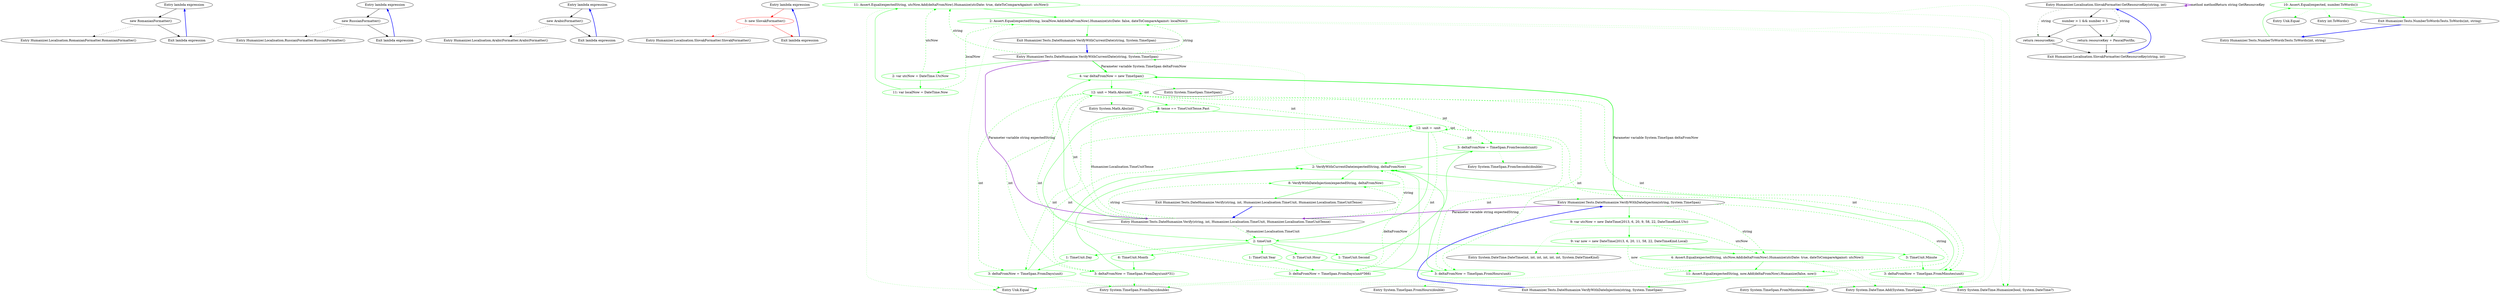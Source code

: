 digraph  {
n0 [cluster="lambda expression", label="Entry lambda expression", span="15-15"];
n1 [cluster="lambda expression", label="new RomanianFormatter()", span="15-15"];
n2 [cluster="lambda expression", label="Exit lambda expression", span="15-15"];
n3 [cluster="Humanizer.Localisation.RomanianFormatter.RomanianFormatter()", label="Entry Humanizer.Localisation.RomanianFormatter.RomanianFormatter()", span="2-2"];
n4 [cluster="lambda expression", label="Entry lambda expression", span="16-16"];
n5 [cluster="lambda expression", label="new RussianFormatter()", span="16-16"];
n6 [cluster="lambda expression", label="Exit lambda expression", span="16-16"];
n7 [cluster="Humanizer.Localisation.RussianFormatter.RussianFormatter()", label="Entry Humanizer.Localisation.RussianFormatter.RussianFormatter()", span="2-2"];
n8 [cluster="lambda expression", label="Entry lambda expression", span="17-17"];
n9 [cluster="lambda expression", label="new ArabicFormatter()", span="17-17"];
n10 [cluster="lambda expression", label="Exit lambda expression", span="17-17"];
n11 [cluster="Humanizer.Localisation.ArabicFormatter.ArabicFormatter()", label="Entry Humanizer.Localisation.ArabicFormatter.ArabicFormatter()", span="2-2"];
n12 [cluster="lambda expression", label="Entry lambda expression", span="18-18"];
n13 [cluster="lambda expression", color=red, community=0, label="3: new SlovakFormatter()", span="18-18"];
n14 [cluster="lambda expression", label="Exit lambda expression", span="18-18"];
n15 [cluster="Humanizer.Localisation.SlovakFormatter.SlovakFormatter()", label="Entry Humanizer.Localisation.SlovakFormatter.SlovakFormatter()", span="2-2"];
m0_6 [cluster="System.DateTime.Add(System.TimeSpan)", file="DateHumanizeTests.cs", label="Entry System.DateTime.Add(System.TimeSpan)", span="0-0"];
m0_0 [cluster="Humanizer.Tests.DateHumanize.VerifyWithCurrentDate(string, System.TimeSpan)", file="DateHumanizeTests.cs", label="Entry Humanizer.Tests.DateHumanize.VerifyWithCurrentDate(string, System.TimeSpan)", span="8-8"];
m0_1 [cluster="Humanizer.Tests.DateHumanize.VerifyWithCurrentDate(string, System.TimeSpan)", color=green, community=0, file="DateHumanizeTests.cs", label="2: var utcNow = DateTime.UtcNow", span="10-10"];
m0_2 [cluster="Humanizer.Tests.DateHumanize.VerifyWithCurrentDate(string, System.TimeSpan)", color=green, community=0, file="DateHumanizeTests.cs", label="11: var localNow = DateTime.Now", span="11-11"];
m0_3 [cluster="Humanizer.Tests.DateHumanize.VerifyWithCurrentDate(string, System.TimeSpan)", color=green, community=0, file="DateHumanizeTests.cs", label="11: Assert.Equal(expectedString, utcNow.Add(deltaFromNow).Humanize(utcDate: true, dateToCompareAgainst: utcNow))", span="14-14"];
m0_4 [cluster="Humanizer.Tests.DateHumanize.VerifyWithCurrentDate(string, System.TimeSpan)", color=green, community=0, file="DateHumanizeTests.cs", label="2: Assert.Equal(expectedString, localNow.Add(deltaFromNow).Humanize(utcDate: false, dateToCompareAgainst: localNow))", span="15-15"];
m0_5 [cluster="Humanizer.Tests.DateHumanize.VerifyWithCurrentDate(string, System.TimeSpan)", file="DateHumanizeTests.cs", label="Exit Humanizer.Tests.DateHumanize.VerifyWithCurrentDate(string, System.TimeSpan)", span="8-8"];
m0_38 [cluster="System.Math.Abs(int)", file="DateHumanizeTests.cs", label="Entry System.Math.Abs(int)", span="0-0"];
m0_7 [cluster="System.DateTime.Humanize(bool, System.DateTime?)", file="DateHumanizeTests.cs", label="Entry System.DateTime.Humanize(bool, System.DateTime?)", span="19-19"];
m0_37 [cluster="System.TimeSpan.TimeSpan()", file="DateHumanizeTests.cs", label="Entry System.TimeSpan.TimeSpan()", span="0-0"];
m0_40 [cluster="System.TimeSpan.FromMinutes(double)", file="DateHumanizeTests.cs", label="Entry System.TimeSpan.FromMinutes(double)", span="0-0"];
m0_8 [cluster="Unk.Equal", file="DateHumanizeTests.cs", label="Entry Unk.Equal", span=""];
m0_9 [cluster="Humanizer.Tests.DateHumanize.VerifyWithDateInjection(string, System.TimeSpan)", file="DateHumanizeTests.cs", label="Entry Humanizer.Tests.DateHumanize.VerifyWithDateInjection(string, System.TimeSpan)", span="18-18"];
m0_10 [cluster="Humanizer.Tests.DateHumanize.VerifyWithDateInjection(string, System.TimeSpan)", color=green, community=0, file="DateHumanizeTests.cs", label="9: var utcNow = new DateTime(2013, 6, 20, 9, 58, 22, DateTimeKind.Utc)", span="20-20"];
m0_11 [cluster="Humanizer.Tests.DateHumanize.VerifyWithDateInjection(string, System.TimeSpan)", color=green, community=0, file="DateHumanizeTests.cs", label="9: var now = new DateTime(2013, 6, 20, 11, 58, 22, DateTimeKind.Local)", span="21-21"];
m0_12 [cluster="Humanizer.Tests.DateHumanize.VerifyWithDateInjection(string, System.TimeSpan)", color=green, community=0, file="DateHumanizeTests.cs", label="4: Assert.Equal(expectedString, utcNow.Add(deltaFromNow).Humanize(utcDate: true, dateToCompareAgainst: utcNow))", span="23-23"];
m0_13 [cluster="Humanizer.Tests.DateHumanize.VerifyWithDateInjection(string, System.TimeSpan)", color=green, community=0, file="DateHumanizeTests.cs", label="11: Assert.Equal(expectedString, now.Add(deltaFromNow).Humanize(false, now))", span="24-24"];
m0_14 [cluster="Humanizer.Tests.DateHumanize.VerifyWithDateInjection(string, System.TimeSpan)", file="DateHumanizeTests.cs", label="Exit Humanizer.Tests.DateHumanize.VerifyWithDateInjection(string, System.TimeSpan)", span="18-18"];
m0_15 [cluster="System.DateTime.DateTime(int, int, int, int, int, int, System.DateTimeKind)", file="DateHumanizeTests.cs", label="Entry System.DateTime.DateTime(int, int, int, int, int, int, System.DateTimeKind)", span="0-0"];
m0_39 [cluster="System.TimeSpan.FromSeconds(double)", file="DateHumanizeTests.cs", label="Entry System.TimeSpan.FromSeconds(double)", span="0-0"];
m0_41 [cluster="System.TimeSpan.FromHours(double)", file="DateHumanizeTests.cs", label="Entry System.TimeSpan.FromHours(double)", span="0-0"];
m0_42 [cluster="System.TimeSpan.FromDays(double)", file="DateHumanizeTests.cs", label="Entry System.TimeSpan.FromDays(double)", span="0-0"];
m0_16 [cluster="Humanizer.Tests.DateHumanize.Verify(string, int, Humanizer.Localisation.TimeUnit, Humanizer.Localisation.TimeUnitTense)", file="DateHumanizeTests.cs", label="Entry Humanizer.Tests.DateHumanize.Verify(string, int, Humanizer.Localisation.TimeUnit, Humanizer.Localisation.TimeUnitTense)", span="27-27"];
m0_17 [cluster="Humanizer.Tests.DateHumanize.Verify(string, int, Humanizer.Localisation.TimeUnit, Humanizer.Localisation.TimeUnitTense)", color=green, community=0, file="DateHumanizeTests.cs", label="4: var deltaFromNow = new TimeSpan()", span="29-29"];
m0_18 [cluster="Humanizer.Tests.DateHumanize.Verify(string, int, Humanizer.Localisation.TimeUnit, Humanizer.Localisation.TimeUnitTense)", color=green, community=0, file="DateHumanizeTests.cs", label="12: unit = Math.Abs(unit)", span="30-30"];
m0_19 [cluster="Humanizer.Tests.DateHumanize.Verify(string, int, Humanizer.Localisation.TimeUnit, Humanizer.Localisation.TimeUnitTense)", color=green, community=0, file="DateHumanizeTests.cs", label="8: tense == TimeUnitTense.Past", span="32-32"];
m0_20 [cluster="Humanizer.Tests.DateHumanize.Verify(string, int, Humanizer.Localisation.TimeUnit, Humanizer.Localisation.TimeUnitTense)", color=green, community=0, file="DateHumanizeTests.cs", label="12: unit = -unit", span="33-33"];
m0_23 [cluster="Humanizer.Tests.DateHumanize.Verify(string, int, Humanizer.Localisation.TimeUnit, Humanizer.Localisation.TimeUnitTense)", color=green, community=0, file="DateHumanizeTests.cs", label="3: deltaFromNow = TimeSpan.FromSeconds(unit)", span="38-38"];
m0_25 [cluster="Humanizer.Tests.DateHumanize.Verify(string, int, Humanizer.Localisation.TimeUnit, Humanizer.Localisation.TimeUnitTense)", color=green, community=0, file="DateHumanizeTests.cs", label="3: deltaFromNow = TimeSpan.FromMinutes(unit)", span="41-41"];
m0_27 [cluster="Humanizer.Tests.DateHumanize.Verify(string, int, Humanizer.Localisation.TimeUnit, Humanizer.Localisation.TimeUnitTense)", color=green, community=0, file="DateHumanizeTests.cs", label="3: deltaFromNow = TimeSpan.FromHours(unit)", span="44-44"];
m0_29 [cluster="Humanizer.Tests.DateHumanize.Verify(string, int, Humanizer.Localisation.TimeUnit, Humanizer.Localisation.TimeUnitTense)", color=green, community=0, file="DateHumanizeTests.cs", label="3: deltaFromNow = TimeSpan.FromDays(unit)", span="47-47"];
m0_31 [cluster="Humanizer.Tests.DateHumanize.Verify(string, int, Humanizer.Localisation.TimeUnit, Humanizer.Localisation.TimeUnitTense)", color=green, community=0, file="DateHumanizeTests.cs", label="3: deltaFromNow = TimeSpan.FromDays(unit*31)", span="50-50"];
m0_33 [cluster="Humanizer.Tests.DateHumanize.Verify(string, int, Humanizer.Localisation.TimeUnit, Humanizer.Localisation.TimeUnitTense)", color=green, community=0, file="DateHumanizeTests.cs", label="3: deltaFromNow = TimeSpan.FromDays(unit*366)", span="53-53"];
m0_21 [cluster="Humanizer.Tests.DateHumanize.Verify(string, int, Humanizer.Localisation.TimeUnit, Humanizer.Localisation.TimeUnitTense)", color=green, community=0, file="DateHumanizeTests.cs", label="2: timeUnit", span="35-35"];
m0_22 [cluster="Humanizer.Tests.DateHumanize.Verify(string, int, Humanizer.Localisation.TimeUnit, Humanizer.Localisation.TimeUnitTense)", color=green, community=0, file="DateHumanizeTests.cs", label="1: TimeUnit.Second", span="37-37"];
m0_24 [cluster="Humanizer.Tests.DateHumanize.Verify(string, int, Humanizer.Localisation.TimeUnit, Humanizer.Localisation.TimeUnitTense)", color=green, community=0, file="DateHumanizeTests.cs", label="3: TimeUnit.Minute", span="40-40"];
m0_26 [cluster="Humanizer.Tests.DateHumanize.Verify(string, int, Humanizer.Localisation.TimeUnit, Humanizer.Localisation.TimeUnitTense)", color=green, community=0, file="DateHumanizeTests.cs", label="3: TimeUnit.Hour", span="43-43"];
m0_28 [cluster="Humanizer.Tests.DateHumanize.Verify(string, int, Humanizer.Localisation.TimeUnit, Humanizer.Localisation.TimeUnitTense)", color=green, community=0, file="DateHumanizeTests.cs", label="1: TimeUnit.Day", span="46-46"];
m0_30 [cluster="Humanizer.Tests.DateHumanize.Verify(string, int, Humanizer.Localisation.TimeUnit, Humanizer.Localisation.TimeUnitTense)", color=green, community=0, file="DateHumanizeTests.cs", label="6: TimeUnit.Month", span="49-49"];
m0_32 [cluster="Humanizer.Tests.DateHumanize.Verify(string, int, Humanizer.Localisation.TimeUnit, Humanizer.Localisation.TimeUnitTense)", color=green, community=0, file="DateHumanizeTests.cs", label="1: TimeUnit.Year", span="52-52"];
m0_34 [cluster="Humanizer.Tests.DateHumanize.Verify(string, int, Humanizer.Localisation.TimeUnit, Humanizer.Localisation.TimeUnitTense)", color=green, community=0, file="DateHumanizeTests.cs", label="2: VerifyWithCurrentDate(expectedString, deltaFromNow)", span="57-57"];
m0_35 [cluster="Humanizer.Tests.DateHumanize.Verify(string, int, Humanizer.Localisation.TimeUnit, Humanizer.Localisation.TimeUnitTense)", color=green, community=0, file="DateHumanizeTests.cs", label="8: VerifyWithDateInjection(expectedString, deltaFromNow)", span="58-58"];
m0_36 [cluster="Humanizer.Tests.DateHumanize.Verify(string, int, Humanizer.Localisation.TimeUnit, Humanizer.Localisation.TimeUnitTense)", file="DateHumanizeTests.cs", label="Exit Humanizer.Tests.DateHumanize.Verify(string, int, Humanizer.Localisation.TimeUnit, Humanizer.Localisation.TimeUnitTense)", span="27-27"];
m1_0 [cluster="Humanizer.Localisation.SlovakFormatter.GetResourceKey(string, int)", file="SlovakFormatter.cs", label="Entry Humanizer.Localisation.SlovakFormatter.GetResourceKey(string, int)", span="6-6"];
m1_1 [cluster="Humanizer.Localisation.SlovakFormatter.GetResourceKey(string, int)", file="SlovakFormatter.cs", label="number > 1 && number < 5", span="8-8"];
m1_2 [cluster="Humanizer.Localisation.SlovakFormatter.GetResourceKey(string, int)", file="SlovakFormatter.cs", label="return resourceKey + PaucalPostfix;", span="9-9"];
m1_3 [cluster="Humanizer.Localisation.SlovakFormatter.GetResourceKey(string, int)", file="SlovakFormatter.cs", label="return resourceKey;", span="11-11"];
m1_4 [cluster="Humanizer.Localisation.SlovakFormatter.GetResourceKey(string, int)", file="SlovakFormatter.cs", label="Exit Humanizer.Localisation.SlovakFormatter.GetResourceKey(string, int)", span="6-6"];
m2_6 [cluster="Unk.Equal", file="TimeSpanHumanizeTests.cs", label="Entry Unk.Equal", span=""];
m2_5 [cluster="int.ToWords()", file="TimeSpanHumanizeTests.cs", label="Entry int.ToWords()", span="29-29"];
m2_2 [cluster="Humanizer.Tests.NumberToWordsTests.ToWords(int, string)", file="TimeSpanHumanizeTests.cs", label="Entry Humanizer.Tests.NumberToWordsTests.ToWords(int, string)", span="40-40"];
m2_3 [cluster="Humanizer.Tests.NumberToWordsTests.ToWords(int, string)", color=green, community=0, file="TimeSpanHumanizeTests.cs", label="10: Assert.Equal(expected, number.ToWords())", span="42-42"];
m2_4 [cluster="Humanizer.Tests.NumberToWordsTests.ToWords(int, string)", file="TimeSpanHumanizeTests.cs", label="Exit Humanizer.Tests.NumberToWordsTests.ToWords(int, string)", span="40-40"];
n0 -> n1  [key=0, style=solid];
n1 -> n2  [key=0, style=solid];
n1 -> n3  [key=2, style=dotted];
n2 -> n0  [color=blue, key=0, style=bold];
n4 -> n5  [key=0, style=solid];
n5 -> n6  [key=0, style=solid];
n5 -> n7  [key=2, style=dotted];
n6 -> n4  [color=blue, key=0, style=bold];
n8 -> n9  [key=0, style=solid];
n9 -> n10  [key=0, style=solid];
n9 -> n11  [key=2, style=dotted];
n10 -> n8  [color=blue, key=0, style=bold];
n12 -> n13  [color=red, key=0, style=solid];
n13 -> n14  [color=red, key=0, style=solid];
n13 -> n15  [color=red, key=2, style=dotted];
n14 -> n12  [color=blue, key=0, style=bold];
m0_0 -> m0_1  [color=green, key=0, style=solid];
m0_0 -> m0_3  [color=green, key=1, label=string, style=dashed];
m0_0 -> m0_4  [color=green, key=1, label=string, style=dashed];
m0_0 -> m0_17  [color=green, key=3, label="Parameter variable System.TimeSpan deltaFromNow", style=bold];
m0_0 -> m0_16  [color=darkorchid, key=3, label="Parameter variable string expectedString", style=bold];
m0_1 -> m0_2  [color=green, key=0, style=solid];
m0_1 -> m0_3  [color=green, key=1, label=utcNow, style=dashed];
m0_2 -> m0_3  [color=green, key=0, style=solid];
m0_2 -> m0_4  [color=green, key=1, label=localNow, style=dashed];
m0_3 -> m0_4  [color=green, key=0, style=solid];
m0_3 -> m0_6  [color=green, key=2, style=dotted];
m0_3 -> m0_7  [color=green, key=2, style=dotted];
m0_3 -> m0_8  [color=green, key=2, style=dotted];
m0_4 -> m0_5  [color=green, key=0, style=solid];
m0_4 -> m0_6  [color=green, key=2, style=dotted];
m0_4 -> m0_7  [color=green, key=2, style=dotted];
m0_4 -> m0_8  [color=green, key=2, style=dotted];
m0_5 -> m0_0  [color=blue, key=0, style=bold];
m0_9 -> m0_10  [color=green, key=0, style=solid];
m0_9 -> m0_12  [color=green, key=1, label=string, style=dashed];
m0_9 -> m0_13  [color=green, key=1, label=string, style=dashed];
m0_9 -> m0_17  [color=green, key=3, label="Parameter variable System.TimeSpan deltaFromNow", style=bold];
m0_9 -> m0_16  [color=darkorchid, key=3, label="Parameter variable string expectedString", style=bold];
m0_10 -> m0_11  [color=green, key=0, style=solid];
m0_10 -> m0_15  [color=green, key=2, style=dotted];
m0_10 -> m0_12  [color=green, key=1, label=utcNow, style=dashed];
m0_11 -> m0_12  [color=green, key=0, style=solid];
m0_11 -> m0_13  [color=green, key=1, label=now, style=dashed];
m0_11 -> m0_15  [color=green, key=2, style=dotted];
m0_12 -> m0_13  [color=green, key=0, style=solid];
m0_12 -> m0_6  [color=green, key=2, style=dotted];
m0_12 -> m0_7  [color=green, key=2, style=dotted];
m0_12 -> m0_8  [color=green, key=2, style=dotted];
m0_13 -> m0_14  [color=green, key=0, style=solid];
m0_13 -> m0_6  [color=green, key=2, style=dotted];
m0_13 -> m0_7  [color=green, key=2, style=dotted];
m0_13 -> m0_8  [color=green, key=2, style=dotted];
m0_14 -> m0_9  [color=blue, key=0, style=bold];
m0_16 -> m0_17  [color=green, key=0, style=solid];
m0_16 -> m0_18  [color=green, key=1, label=int, style=dashed];
m0_16 -> m0_19  [color=green, key=1, label="Humanizer.Localisation.TimeUnitTense", style=dashed];
m0_16 -> m0_21  [color=green, key=1, label="Humanizer.Localisation.TimeUnit", style=dashed];
m0_16 -> m0_34  [color=green, key=1, label=string, style=dashed];
m0_16 -> m0_35  [color=green, key=1, label=string, style=dashed];
m0_17 -> m0_18  [color=green, key=0, style=solid];
m0_17 -> m0_37  [color=green, key=2, style=dotted];
m0_18 -> m0_18  [color=green, key=1, label=int, style=dashed];
m0_18 -> m0_19  [color=green, key=0, style=solid];
m0_18 -> m0_38  [color=green, key=2, style=dotted];
m0_18 -> m0_20  [color=green, key=1, label=int, style=dashed];
m0_18 -> m0_23  [color=green, key=1, label=int, style=dashed];
m0_18 -> m0_25  [color=green, key=1, label=int, style=dashed];
m0_18 -> m0_27  [color=green, key=1, label=int, style=dashed];
m0_18 -> m0_29  [color=green, key=1, label=int, style=dashed];
m0_18 -> m0_31  [color=green, key=1, label=int, style=dashed];
m0_18 -> m0_33  [color=green, key=1, label=int, style=dashed];
m0_19 -> m0_20  [color=green, key=0, style=solid];
m0_19 -> m0_21  [color=green, key=0, style=solid];
m0_20 -> m0_21  [color=green, key=0, style=solid];
m0_20 -> m0_20  [color=green, key=1, label=int, style=dashed];
m0_20 -> m0_23  [color=green, key=1, label=int, style=dashed];
m0_20 -> m0_25  [color=green, key=1, label=int, style=dashed];
m0_20 -> m0_27  [color=green, key=1, label=int, style=dashed];
m0_20 -> m0_29  [color=green, key=1, label=int, style=dashed];
m0_20 -> m0_31  [color=green, key=1, label=int, style=dashed];
m0_20 -> m0_33  [color=green, key=1, label=int, style=dashed];
m0_23 -> m0_34  [color=green, key=0, style=solid];
m0_23 -> m0_39  [color=green, key=2, style=dotted];
m0_25 -> m0_34  [color=green, key=0, style=solid];
m0_25 -> m0_40  [color=green, key=2, style=dotted];
m0_27 -> m0_34  [color=green, key=0, style=solid];
m0_27 -> m0_41  [color=green, key=2, style=dotted];
m0_29 -> m0_34  [color=green, key=0, style=solid];
m0_29 -> m0_42  [color=green, key=2, style=dotted];
m0_31 -> m0_34  [color=green, key=0, style=solid];
m0_31 -> m0_42  [color=green, key=2, style=dotted];
m0_33 -> m0_34  [color=green, key=0, style=solid];
m0_33 -> m0_35  [color=green, key=1, label=deltaFromNow, style=dashed];
m0_33 -> m0_42  [color=green, key=2, style=dotted];
m0_21 -> m0_22  [color=green, key=0, style=solid];
m0_21 -> m0_24  [color=green, key=0, style=solid];
m0_21 -> m0_26  [color=green, key=0, style=solid];
m0_21 -> m0_28  [color=green, key=0, style=solid];
m0_21 -> m0_30  [color=green, key=0, style=solid];
m0_21 -> m0_32  [color=green, key=0, style=solid];
m0_22 -> m0_23  [color=green, key=0, style=solid];
m0_24 -> m0_25  [color=green, key=0, style=solid];
m0_26 -> m0_27  [color=green, key=0, style=solid];
m0_28 -> m0_29  [color=green, key=0, style=solid];
m0_30 -> m0_31  [color=green, key=0, style=solid];
m0_32 -> m0_33  [color=green, key=0, style=solid];
m0_34 -> m0_35  [color=green, key=0, style=solid];
m0_34 -> m0_0  [color=green, key=2, style=dotted];
m0_35 -> m0_36  [color=green, key=0, style=solid];
m0_35 -> m0_9  [color=green, key=2, style=dotted];
m0_36 -> m0_16  [color=blue, key=0, style=bold];
m1_0 -> m1_1  [key=0, style=solid];
m1_0 -> m1_2  [color=darkseagreen4, key=1, label=string, style=dashed];
m1_0 -> m1_3  [color=darkseagreen4, key=1, label=string, style=dashed];
m1_0 -> m1_0  [color=darkorchid, key=3, label="method methodReturn string GetResourceKey", style=bold];
m1_1 -> m1_2  [key=0, style=solid];
m1_1 -> m1_3  [key=0, style=solid];
m1_2 -> m1_4  [key=0, style=solid];
m1_3 -> m1_4  [key=0, style=solid];
m1_4 -> m1_0  [color=blue, key=0, style=bold];
m2_2 -> m2_3  [color=green, key=0, style=solid];
m2_3 -> m2_4  [color=green, key=0, style=solid];
m2_3 -> m2_5  [color=green, key=2, style=dotted];
m2_3 -> m2_6  [color=green, key=2, style=dotted];
m2_4 -> m2_2  [color=blue, key=0, style=bold];
}

